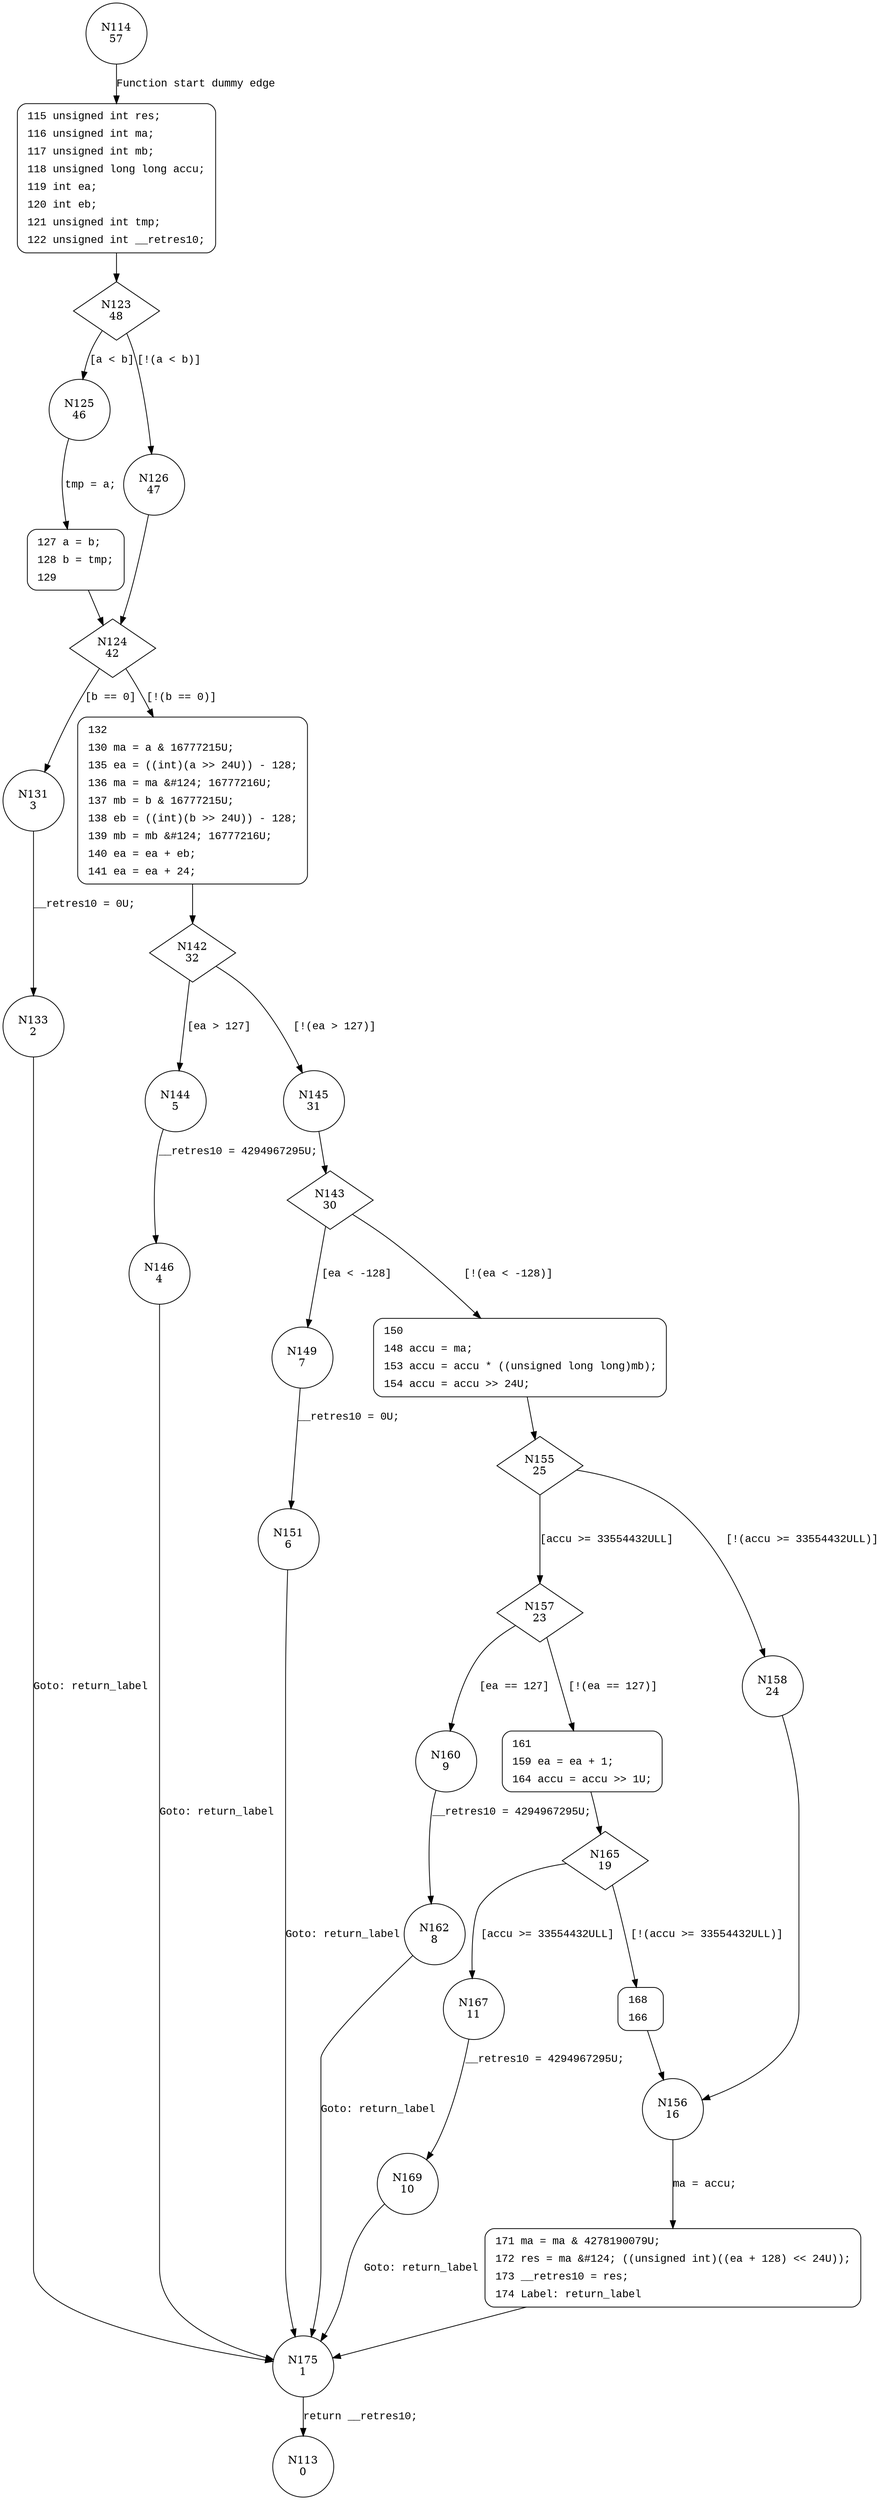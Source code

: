 digraph mulflt {
114 [shape="circle" label="N114\n57"]
115 [shape="circle" label="N115\n56"]
123 [shape="diamond" label="N123\n48"]
125 [shape="circle" label="N125\n46"]
126 [shape="circle" label="N126\n47"]
124 [shape="diamond" label="N124\n42"]
131 [shape="circle" label="N131\n3"]
132 [shape="circle" label="N132\n41"]
142 [shape="diamond" label="N142\n32"]
144 [shape="circle" label="N144\n5"]
145 [shape="circle" label="N145\n31"]
143 [shape="diamond" label="N143\n30"]
149 [shape="circle" label="N149\n7"]
150 [shape="circle" label="N150\n29"]
155 [shape="diamond" label="N155\n25"]
157 [shape="diamond" label="N157\n23"]
158 [shape="circle" label="N158\n24"]
156 [shape="circle" label="N156\n16"]
171 [shape="circle" label="N171\n15"]
175 [shape="circle" label="N175\n1"]
113 [shape="circle" label="N113\n0"]
160 [shape="circle" label="N160\n9"]
161 [shape="circle" label="N161\n22"]
165 [shape="diamond" label="N165\n19"]
167 [shape="circle" label="N167\n11"]
168 [shape="circle" label="N168\n18"]
169 [shape="circle" label="N169\n10"]
162 [shape="circle" label="N162\n8"]
151 [shape="circle" label="N151\n6"]
146 [shape="circle" label="N146\n4"]
133 [shape="circle" label="N133\n2"]
127 [shape="circle" label="N127\n45"]
115 [style="filled,bold" penwidth="1" fillcolor="white" fontname="Courier New" shape="Mrecord" label=<<table border="0" cellborder="0" cellpadding="3" bgcolor="white"><tr><td align="right">115</td><td align="left">unsigned int res;</td></tr><tr><td align="right">116</td><td align="left">unsigned int ma;</td></tr><tr><td align="right">117</td><td align="left">unsigned int mb;</td></tr><tr><td align="right">118</td><td align="left">unsigned long long accu;</td></tr><tr><td align="right">119</td><td align="left">int ea;</td></tr><tr><td align="right">120</td><td align="left">int eb;</td></tr><tr><td align="right">121</td><td align="left">unsigned int tmp;</td></tr><tr><td align="right">122</td><td align="left">unsigned int __retres10;</td></tr></table>>]
115 -> 123[label=""]
132 [style="filled,bold" penwidth="1" fillcolor="white" fontname="Courier New" shape="Mrecord" label=<<table border="0" cellborder="0" cellpadding="3" bgcolor="white"><tr><td align="right">132</td><td align="left"></td></tr><tr><td align="right">130</td><td align="left">ma = a &amp; 16777215U;</td></tr><tr><td align="right">135</td><td align="left">ea = ((int)(a &gt;&gt; 24U)) - 128;</td></tr><tr><td align="right">136</td><td align="left">ma = ma &amp;#124; 16777216U;</td></tr><tr><td align="right">137</td><td align="left">mb = b &amp; 16777215U;</td></tr><tr><td align="right">138</td><td align="left">eb = ((int)(b &gt;&gt; 24U)) - 128;</td></tr><tr><td align="right">139</td><td align="left">mb = mb &amp;#124; 16777216U;</td></tr><tr><td align="right">140</td><td align="left">ea = ea + eb;</td></tr><tr><td align="right">141</td><td align="left">ea = ea + 24;</td></tr></table>>]
132 -> 142[label=""]
150 [style="filled,bold" penwidth="1" fillcolor="white" fontname="Courier New" shape="Mrecord" label=<<table border="0" cellborder="0" cellpadding="3" bgcolor="white"><tr><td align="right">150</td><td align="left"></td></tr><tr><td align="right">148</td><td align="left">accu = ma;</td></tr><tr><td align="right">153</td><td align="left">accu = accu * ((unsigned long long)mb);</td></tr><tr><td align="right">154</td><td align="left">accu = accu &gt;&gt; 24U;</td></tr></table>>]
150 -> 155[label=""]
171 [style="filled,bold" penwidth="1" fillcolor="white" fontname="Courier New" shape="Mrecord" label=<<table border="0" cellborder="0" cellpadding="3" bgcolor="white"><tr><td align="right">171</td><td align="left">ma = ma &amp; 4278190079U;</td></tr><tr><td align="right">172</td><td align="left">res = ma &amp;#124; ((unsigned int)((ea + 128) &lt;&lt; 24U));</td></tr><tr><td align="right">173</td><td align="left">__retres10 = res;</td></tr><tr><td align="right">174</td><td align="left">Label: return_label</td></tr></table>>]
171 -> 175[label=""]
161 [style="filled,bold" penwidth="1" fillcolor="white" fontname="Courier New" shape="Mrecord" label=<<table border="0" cellborder="0" cellpadding="3" bgcolor="white"><tr><td align="right">161</td><td align="left"></td></tr><tr><td align="right">159</td><td align="left">ea = ea + 1;</td></tr><tr><td align="right">164</td><td align="left">accu = accu &gt;&gt; 1U;</td></tr></table>>]
161 -> 165[label=""]
168 [style="filled,bold" penwidth="1" fillcolor="white" fontname="Courier New" shape="Mrecord" label=<<table border="0" cellborder="0" cellpadding="3" bgcolor="white"><tr><td align="right">168</td><td align="left"></td></tr><tr><td align="right">166</td><td align="left"></td></tr></table>>]
168 -> 156[label=""]
127 [style="filled,bold" penwidth="1" fillcolor="white" fontname="Courier New" shape="Mrecord" label=<<table border="0" cellborder="0" cellpadding="3" bgcolor="white"><tr><td align="right">127</td><td align="left">a = b;</td></tr><tr><td align="right">128</td><td align="left">b = tmp;</td></tr><tr><td align="right">129</td><td align="left"></td></tr></table>>]
127 -> 124[label=""]
114 -> 115 [label="Function start dummy edge" fontname="Courier New"]
123 -> 125 [label="[a < b]" fontname="Courier New"]
123 -> 126 [label="[!(a < b)]" fontname="Courier New"]
124 -> 131 [label="[b == 0]" fontname="Courier New"]
124 -> 132 [label="[!(b == 0)]" fontname="Courier New"]
142 -> 144 [label="[ea > 127]" fontname="Courier New"]
142 -> 145 [label="[!(ea > 127)]" fontname="Courier New"]
143 -> 149 [label="[ea < -128]" fontname="Courier New"]
143 -> 150 [label="[!(ea < -128)]" fontname="Courier New"]
155 -> 157 [label="[accu >= 33554432ULL]" fontname="Courier New"]
155 -> 158 [label="[!(accu >= 33554432ULL)]" fontname="Courier New"]
156 -> 171 [label="ma = accu;" fontname="Courier New"]
175 -> 113 [label="return __retres10;" fontname="Courier New"]
157 -> 160 [label="[ea == 127]" fontname="Courier New"]
157 -> 161 [label="[!(ea == 127)]" fontname="Courier New"]
165 -> 167 [label="[accu >= 33554432ULL]" fontname="Courier New"]
165 -> 168 [label="[!(accu >= 33554432ULL)]" fontname="Courier New"]
167 -> 169 [label="__retres10 = 4294967295U;" fontname="Courier New"]
160 -> 162 [label="__retres10 = 4294967295U;" fontname="Courier New"]
149 -> 151 [label="__retres10 = 0U;" fontname="Courier New"]
144 -> 146 [label="__retres10 = 4294967295U;" fontname="Courier New"]
131 -> 133 [label="__retres10 = 0U;" fontname="Courier New"]
125 -> 127 [label="tmp = a;" fontname="Courier New"]
126 -> 124 [label="" fontname="Courier New"]
145 -> 143 [label="" fontname="Courier New"]
158 -> 156 [label="" fontname="Courier New"]
169 -> 175 [label="Goto: return_label" fontname="Courier New"]
162 -> 175 [label="Goto: return_label" fontname="Courier New"]
151 -> 175 [label="Goto: return_label" fontname="Courier New"]
146 -> 175 [label="Goto: return_label" fontname="Courier New"]
133 -> 175 [label="Goto: return_label" fontname="Courier New"]
}